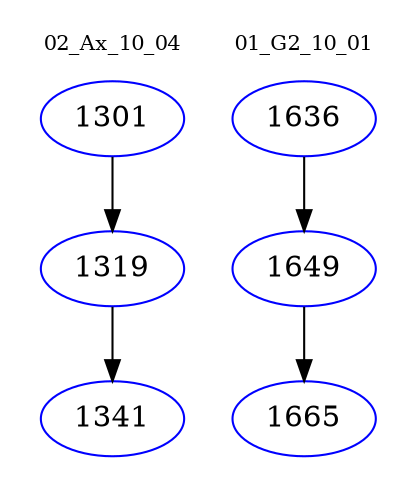 digraph{
subgraph cluster_0 {
color = white
label = "02_Ax_10_04";
fontsize=10;
T0_1301 [label="1301", color="blue"]
T0_1301 -> T0_1319 [color="black"]
T0_1319 [label="1319", color="blue"]
T0_1319 -> T0_1341 [color="black"]
T0_1341 [label="1341", color="blue"]
}
subgraph cluster_1 {
color = white
label = "01_G2_10_01";
fontsize=10;
T1_1636 [label="1636", color="blue"]
T1_1636 -> T1_1649 [color="black"]
T1_1649 [label="1649", color="blue"]
T1_1649 -> T1_1665 [color="black"]
T1_1665 [label="1665", color="blue"]
}
}
